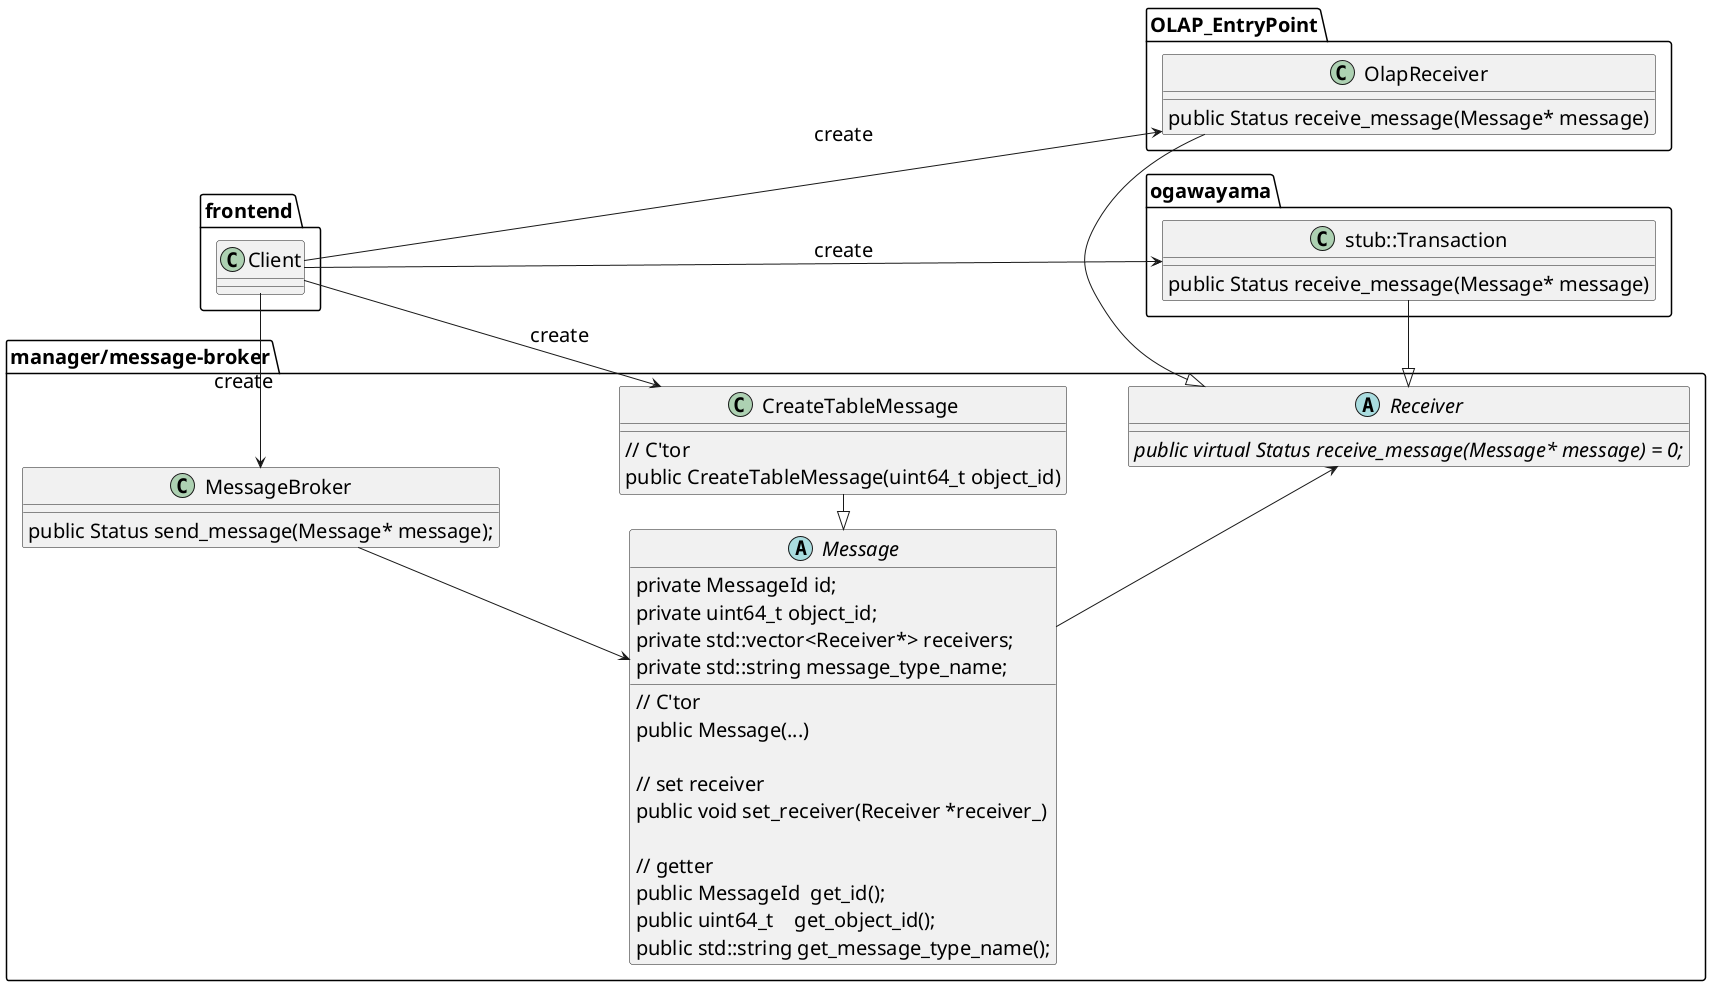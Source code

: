 ' =========================================================
'
' =========================================================
@startuml Command_detail
left to right direction
skinparam defaultFontSize 20

package "manager/message-broker" {
  abstract class Receiver {
    {abstract} public virtual Status receive_message(Message* message) = 0;
  }

  abstract class Message{
  	{field} private MessageId id;　　　　　　　　　
  	{field} private uint64_t object_id;　　　　
  	{field} private std::vector<Receiver*> receivers;　
  	{field} private std::string message_type_name;
    {method}// C'tor
  	{method}public Message(...)
    {method}
    {method}// set receiver
  	{method}public void set_receiver(Receiver *receiver_)
    {method}
    {method}// getter
  	{method}public MessageId  get_id();
  	{method}public uint64_t    get_object_id();
  	{method}public std::string get_message_type_name();
  }

  class CreateTableMessage {
    {method}// C'tor
  	{method}public CreateTableMessage(uint64_t object_id)
  }

  class MessageBroker {
    public Status send_message(Message* message);
  }
}

package ogawayama {
  class "stub::Transaction" {
    public Status receive_message(Message* message)
  }
}

package OLAP_EntryPoint {
  class OlapReceiver {
    public Status receive_message(Message* message)
  }
}

package frontend {
  class Client {
  }

}

"stub::Transaction" -|> Receiver

MessageBroker --> Message
Message --> Receiver

Message <|- CreateTableMessage

Client --> CreateTableMessage : create
Client -> "stub::Transaction" : create
MessageBroker <- Client : create

OlapReceiver -|> Receiver
Client -> OlapReceiver : create

@enduml
